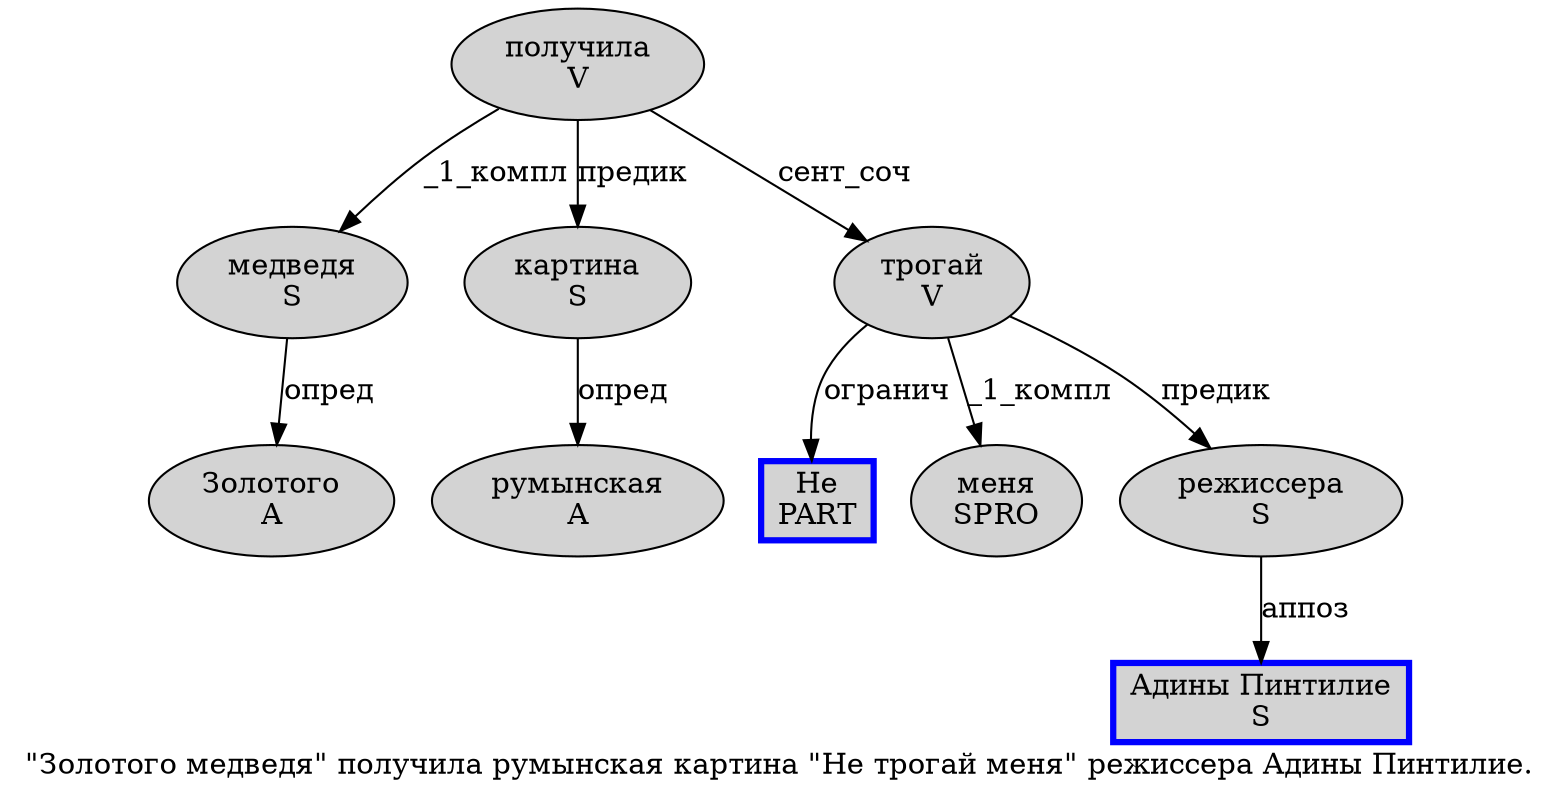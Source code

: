 digraph SENTENCE_1472 {
	graph [label="\"Золотого медведя\" получила румынская картина \"Не трогай меня\" режиссера Адины Пинтилие."]
	node [style=filled]
		1 [label="Золотого
A" color="" fillcolor=lightgray penwidth=1 shape=ellipse]
		2 [label="медведя
S" color="" fillcolor=lightgray penwidth=1 shape=ellipse]
		4 [label="получила
V" color="" fillcolor=lightgray penwidth=1 shape=ellipse]
		5 [label="румынская
A" color="" fillcolor=lightgray penwidth=1 shape=ellipse]
		6 [label="картина
S" color="" fillcolor=lightgray penwidth=1 shape=ellipse]
		8 [label="Не
PART" color=blue fillcolor=lightgray penwidth=3 shape=box]
		9 [label="трогай
V" color="" fillcolor=lightgray penwidth=1 shape=ellipse]
		10 [label="меня
SPRO" color="" fillcolor=lightgray penwidth=1 shape=ellipse]
		12 [label="режиссера
S" color="" fillcolor=lightgray penwidth=1 shape=ellipse]
		13 [label="Адины Пинтилие
S" color=blue fillcolor=lightgray penwidth=3 shape=box]
			12 -> 13 [label="аппоз"]
			2 -> 1 [label="опред"]
			6 -> 5 [label="опред"]
			9 -> 8 [label="огранич"]
			9 -> 10 [label="_1_компл"]
			9 -> 12 [label="предик"]
			4 -> 2 [label="_1_компл"]
			4 -> 6 [label="предик"]
			4 -> 9 [label="сент_соч"]
}